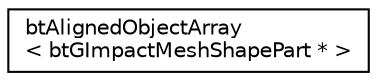 digraph "Graphical Class Hierarchy"
{
  edge [fontname="Helvetica",fontsize="10",labelfontname="Helvetica",labelfontsize="10"];
  node [fontname="Helvetica",fontsize="10",shape=record];
  rankdir="LR";
  Node1 [label="btAlignedObjectArray\l\< btGImpactMeshShapePart * \>",height=0.2,width=0.4,color="black", fillcolor="white", style="filled",URL="$classbt_aligned_object_array.html"];
}
